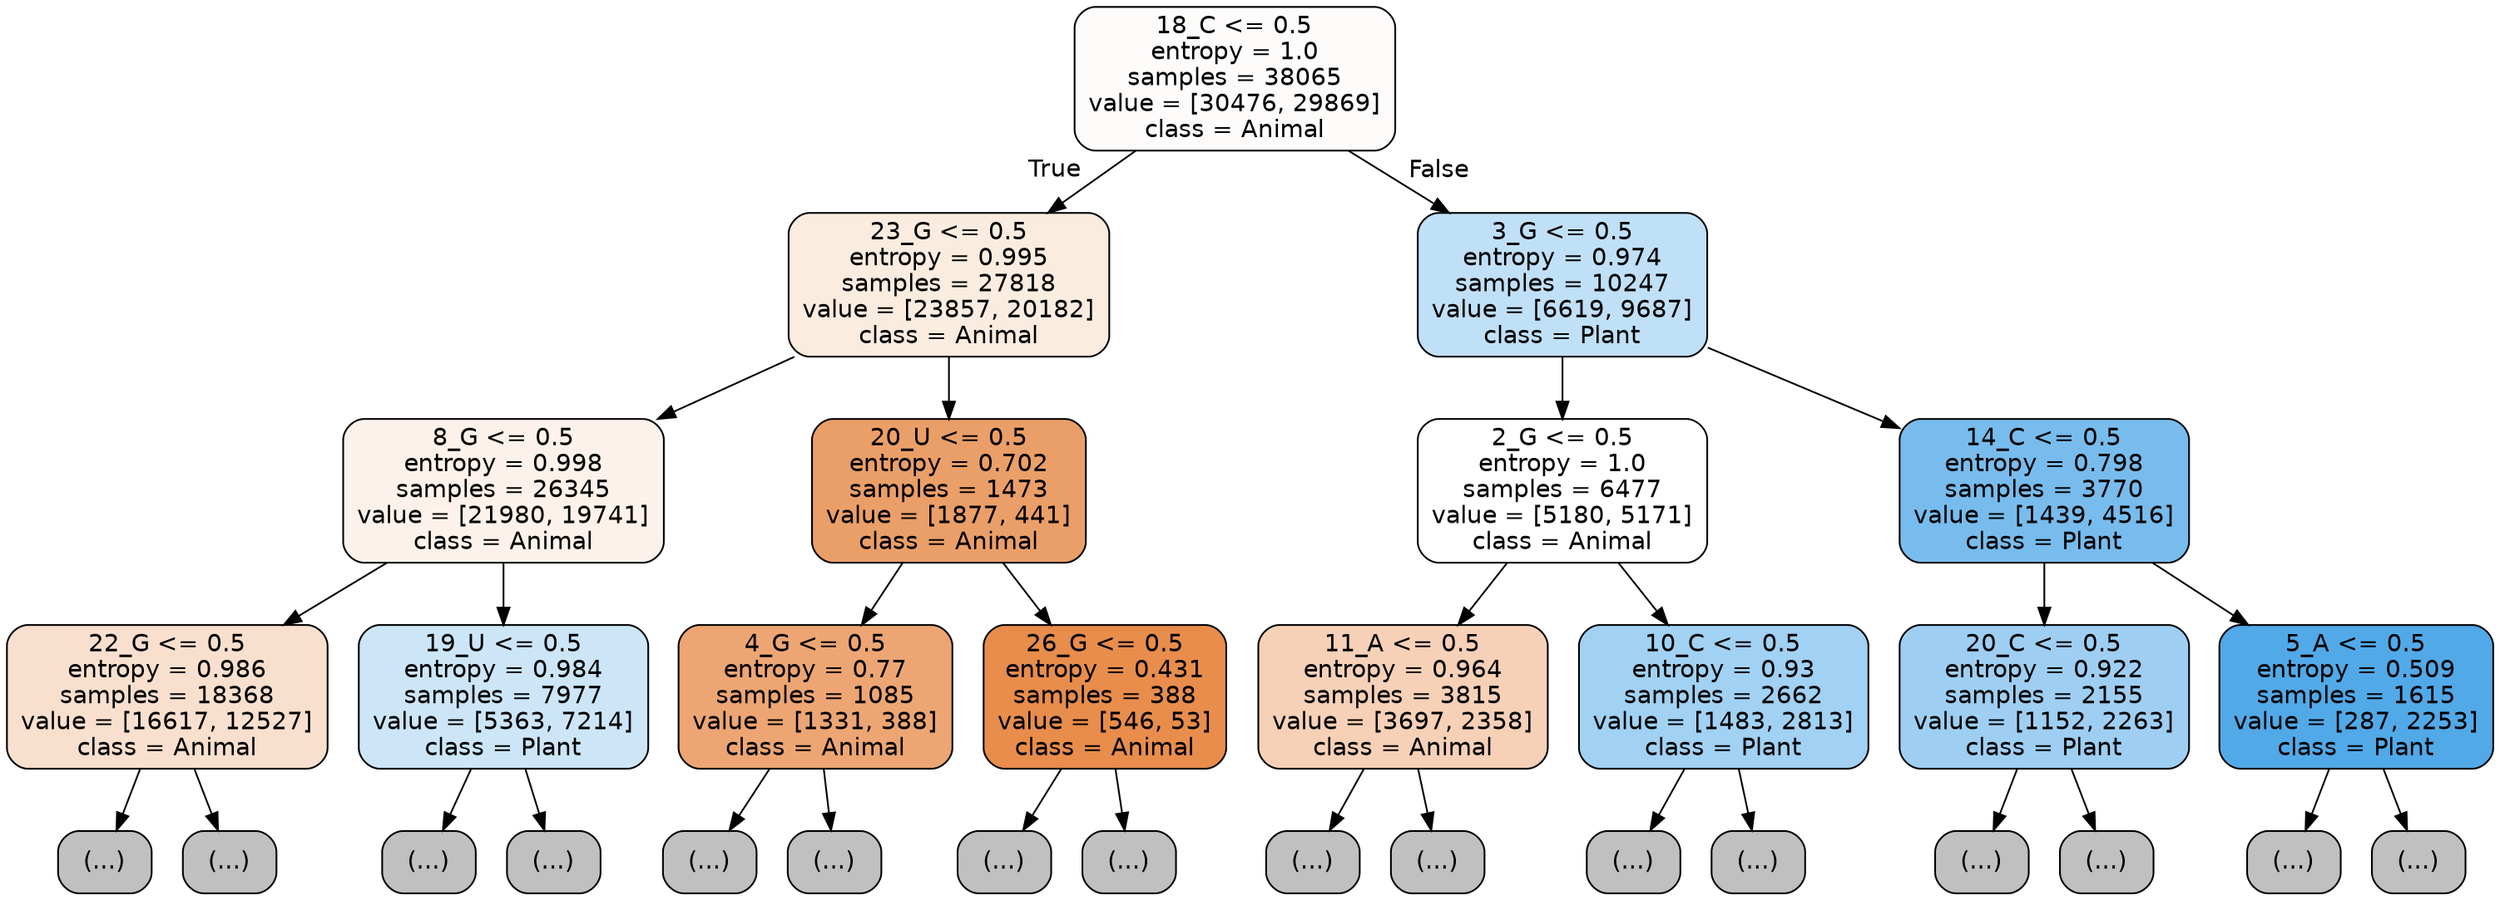 digraph Tree {
node [shape=box, style="filled, rounded", color="black", fontname="helvetica"] ;
edge [fontname="helvetica"] ;
0 [label="18_C <= 0.5\nentropy = 1.0\nsamples = 38065\nvalue = [30476, 29869]\nclass = Animal", fillcolor="#fefcfb"] ;
1 [label="23_G <= 0.5\nentropy = 0.995\nsamples = 27818\nvalue = [23857, 20182]\nclass = Animal", fillcolor="#fbece0"] ;
0 -> 1 [labeldistance=2.5, labelangle=45, headlabel="True"] ;
2 [label="8_G <= 0.5\nentropy = 0.998\nsamples = 26345\nvalue = [21980, 19741]\nclass = Animal", fillcolor="#fcf2eb"] ;
1 -> 2 ;
3 [label="22_G <= 0.5\nentropy = 0.986\nsamples = 18368\nvalue = [16617, 12527]\nclass = Animal", fillcolor="#f9e0ce"] ;
2 -> 3 ;
4 [label="(...)", fillcolor="#C0C0C0"] ;
3 -> 4 ;
8203 [label="(...)", fillcolor="#C0C0C0"] ;
3 -> 8203 ;
9104 [label="19_U <= 0.5\nentropy = 0.984\nsamples = 7977\nvalue = [5363, 7214]\nclass = Plant", fillcolor="#cce6f8"] ;
2 -> 9104 ;
9105 [label="(...)", fillcolor="#C0C0C0"] ;
9104 -> 9105 ;
11518 [label="(...)", fillcolor="#C0C0C0"] ;
9104 -> 11518 ;
12387 [label="20_U <= 0.5\nentropy = 0.702\nsamples = 1473\nvalue = [1877, 441]\nclass = Animal", fillcolor="#eb9f68"] ;
1 -> 12387 ;
12388 [label="4_G <= 0.5\nentropy = 0.77\nsamples = 1085\nvalue = [1331, 388]\nclass = Animal", fillcolor="#eda673"] ;
12387 -> 12388 ;
12389 [label="(...)", fillcolor="#C0C0C0"] ;
12388 -> 12389 ;
12716 [label="(...)", fillcolor="#C0C0C0"] ;
12388 -> 12716 ;
12815 [label="26_G <= 0.5\nentropy = 0.431\nsamples = 388\nvalue = [546, 53]\nclass = Animal", fillcolor="#e88d4c"] ;
12387 -> 12815 ;
12816 [label="(...)", fillcolor="#C0C0C0"] ;
12815 -> 12816 ;
12929 [label="(...)", fillcolor="#C0C0C0"] ;
12815 -> 12929 ;
12934 [label="3_G <= 0.5\nentropy = 0.974\nsamples = 10247\nvalue = [6619, 9687]\nclass = Plant", fillcolor="#c0e0f7"] ;
0 -> 12934 [labeldistance=2.5, labelangle=-45, headlabel="False"] ;
12935 [label="2_G <= 0.5\nentropy = 1.0\nsamples = 6477\nvalue = [5180, 5171]\nclass = Animal", fillcolor="#ffffff"] ;
12934 -> 12935 ;
12936 [label="11_A <= 0.5\nentropy = 0.964\nsamples = 3815\nvalue = [3697, 2358]\nclass = Animal", fillcolor="#f6d1b7"] ;
12935 -> 12936 ;
12937 [label="(...)", fillcolor="#C0C0C0"] ;
12936 -> 12937 ;
14408 [label="(...)", fillcolor="#C0C0C0"] ;
12936 -> 14408 ;
14821 [label="10_C <= 0.5\nentropy = 0.93\nsamples = 2662\nvalue = [1483, 2813]\nclass = Plant", fillcolor="#a1d1f3"] ;
12935 -> 14821 ;
14822 [label="(...)", fillcolor="#C0C0C0"] ;
14821 -> 14822 ;
15459 [label="(...)", fillcolor="#C0C0C0"] ;
14821 -> 15459 ;
15618 [label="14_C <= 0.5\nentropy = 0.798\nsamples = 3770\nvalue = [1439, 4516]\nclass = Plant", fillcolor="#78bced"] ;
12934 -> 15618 ;
15619 [label="20_C <= 0.5\nentropy = 0.922\nsamples = 2155\nvalue = [1152, 2263]\nclass = Plant", fillcolor="#9ecff2"] ;
15618 -> 15619 ;
15620 [label="(...)", fillcolor="#C0C0C0"] ;
15619 -> 15620 ;
16279 [label="(...)", fillcolor="#C0C0C0"] ;
15619 -> 16279 ;
16500 [label="5_A <= 0.5\nentropy = 0.509\nsamples = 1615\nvalue = [287, 2253]\nclass = Plant", fillcolor="#52a9e8"] ;
15618 -> 16500 ;
16501 [label="(...)", fillcolor="#C0C0C0"] ;
16500 -> 16501 ;
16676 [label="(...)", fillcolor="#C0C0C0"] ;
16500 -> 16676 ;
}